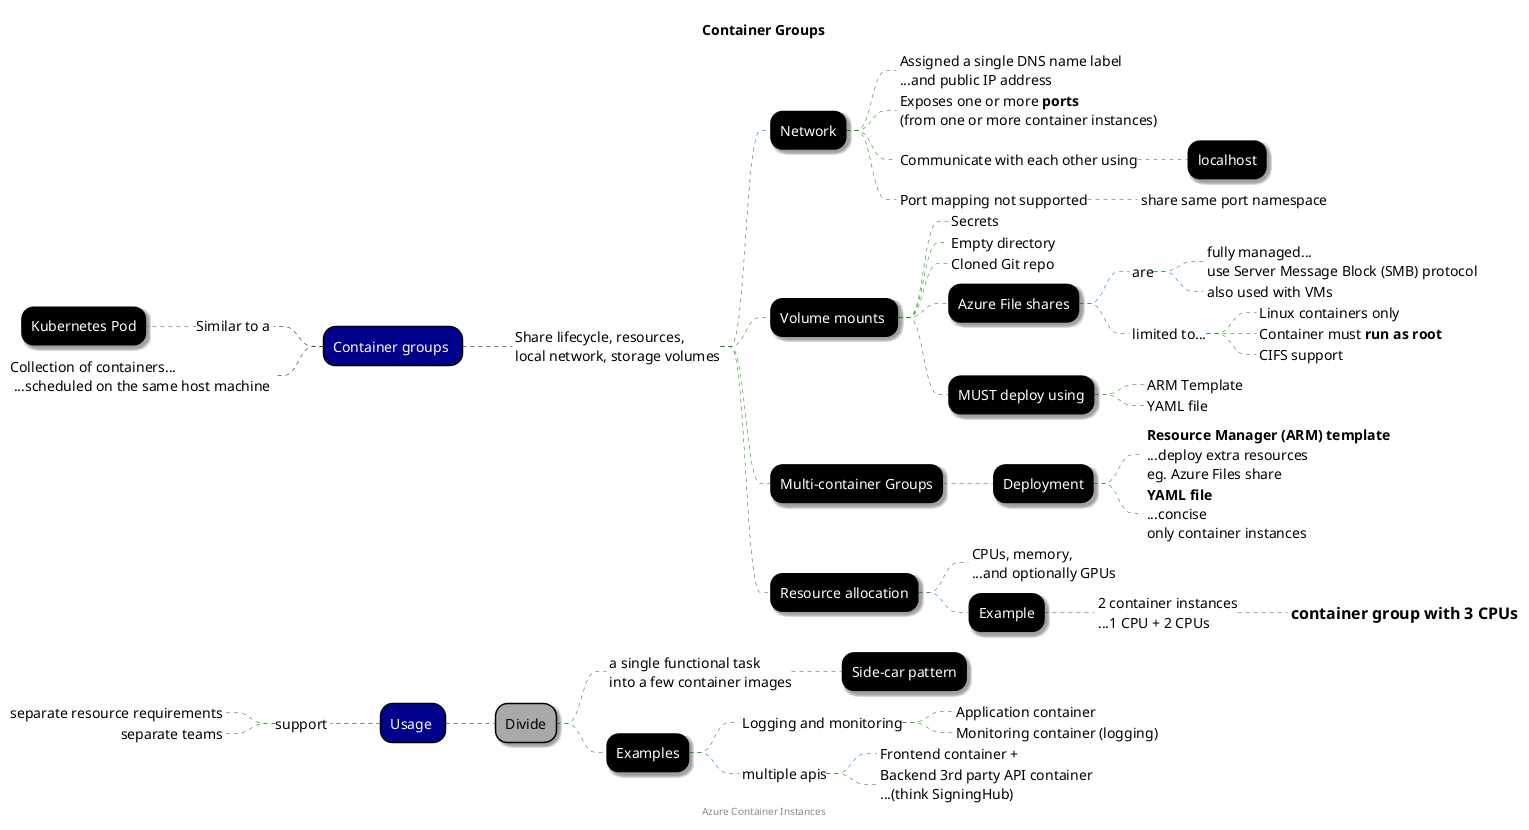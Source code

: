 @startmindmap "Container Groups"

title Container Groups
footer Azure Container Instances

<style>
    mindMapDiagram {
        .root {
            BackgroundColor darkblue
            LineColor black
            FontColor white
        }

        node {
            FontColor white
            LineColor black
            BackgroundColor black
            Shadowing 2.0
            RoundCorner 25
        }
        :depth(0) {
            FontColor black
            LineColor white
            BackgroundColor white
            Shadowing 0.0
        }
        :depth(1) {
            FontColor black
            BackgroundColor darkgrey
            Shadowing 2.0
        }

        arrow {
            LineStyle 4
            LineThickness 0.5
            LineColor green
        }

        boxless {
            FontColor black
            Margin 10
            Padding 10
            MaximumWidth 400
        }
    }
</style>

+ Container groups <<root>>

--_ Similar to a
--- Kubernetes Pod
--_ Collection of containers...\n ...scheduled on the same host machine

++_ Share lifecycle, resources,\nlocal network, storage volumes
+++ Network
++++_ Assigned a single DNS name label\n...and public IP address
++++_ Exposes one or more **ports**\n(from one or more container instances)
++++_ Communicate with each other using
+++++ localhost
++++_ Port mapping not supported
+++++_ share same port namespace


+++ Volume mounts 
++++_ Secrets
++++_ Empty directory
++++_ Cloned Git repo
++++ Azure File shares
+++++_ are
++++++_  fully managed...\nuse Server Message Block (SMB) protocol
++++++_ also used with VMs
+++++_ limited to...
++++++_ Linux containers only
++++++_ Container must **run as root**
++++++_ CIFS support
++++ MUST deploy using
+++++_ ARM Template
+++++_ YAML file



+++ Multi-container Groups
++++ Deployment
+++++_ **Resource Manager (ARM) template**\n...deploy extra resources\neg. Azure Files share
+++++_ **YAML file**\n...concise\nonly container instances

+++ Resource allocation
++++_ CPUs, memory,\n...and optionally GPUs
++++ Example
+++++_ 2 container instances\n...1 CPU + 2 CPUs
++++++_ == container group with 3 CPUs


+ Usage <<root>>
--_ support
---_ separate resource requirements
---_ separate teams
++ Divide
+++_ a single functional task\ninto a few container images
++++ Side-car pattern
+++ Examples
++++_ Logging and monitoring
+++++_ Application container
+++++_ Monitoring container (logging)
++++_ multiple apis
+++++_ Frontend container +
+++++_ Backend 3rd party API container\n...(think SigningHub) 

@endmindmap
